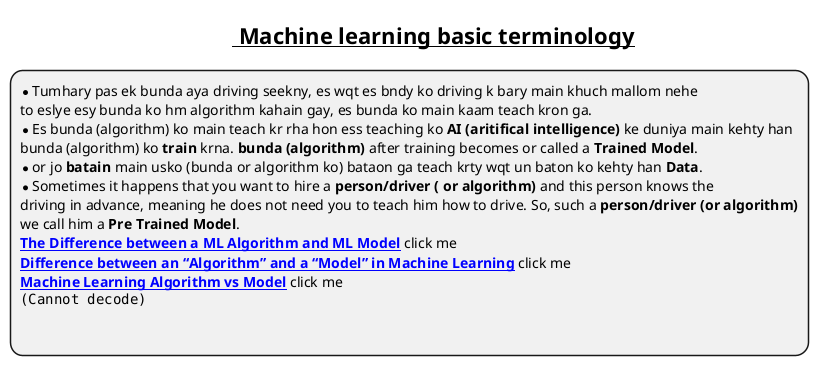 @startmindmap
title = __ Machine learning basic terminology__


*:*Tumhary pas ek bunda aya driving seekny, es wqt es bndy ko driving k bary main khuch mallom nehe
to eslye esy bunda ko hm algorithm kahain gay, es bunda ko main kaam teach kron ga.
* Es bunda (algorithm) ko main teach kr rha hon ess teaching ko **AI (aritifical intelligence)** ke duniya main kehty han
bunda (algorithm) ko **train** krna. **bunda (algorithm)** after training becomes or called a **Trained Model**.
* or jo **batain** main usko (bunda or algorithm ko) bataon ga teach krty wqt un baton ko kehty han **Data**.
* Sometimes it happens that you want to hire a **person/driver ( or algorithm)** and this person knows the
driving in advance, meaning he does not need you to teach him how to drive. So, such a **person/driver (or algorithm)**
we call him a **Pre Trained Model**.
**[[https://medium.datadriveninvestor.com/difference-between-an-machine-learning-algorithm-and-model-14879f4aec7b The Difference between a ML Algorithm and ML Model]]** click me
**[[https://medium.com/@kaykwaalk/difference-between-an-algorithm-and-a-model-in-machine-learning-5d6b7297cce9 Difference between an “Algorithm” and a “Model” in Machine Learning]]** click me
**[[https://sowjanyasadashiva.medium.com/machine-learning-algorithm-vs-model-2db36e42d127 Machine Learning Algorithm vs Model]]** click me
<img:images/img.png>

;


@endmindmap

